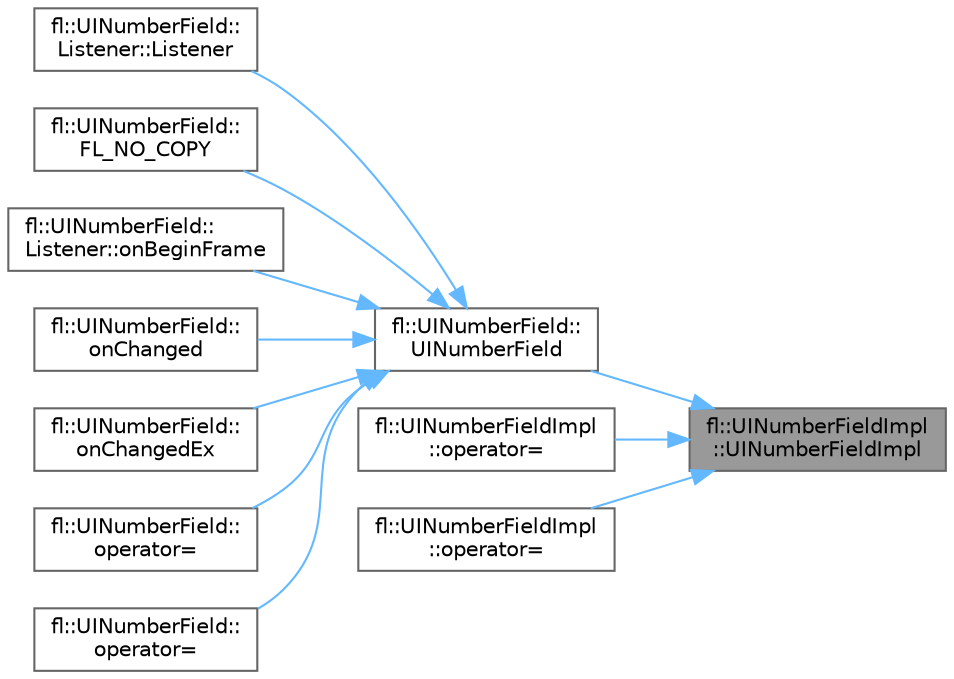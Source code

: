 digraph "fl::UINumberFieldImpl::UINumberFieldImpl"
{
 // INTERACTIVE_SVG=YES
 // LATEX_PDF_SIZE
  bgcolor="transparent";
  edge [fontname=Helvetica,fontsize=10,labelfontname=Helvetica,labelfontsize=10];
  node [fontname=Helvetica,fontsize=10,shape=box,height=0.2,width=0.4];
  rankdir="RL";
  Node1 [id="Node000001",label="fl::UINumberFieldImpl\l::UINumberFieldImpl",height=0.2,width=0.4,color="gray40", fillcolor="grey60", style="filled", fontcolor="black",tooltip=" "];
  Node1 -> Node2 [id="edge1_Node000001_Node000002",dir="back",color="steelblue1",style="solid",tooltip=" "];
  Node2 [id="Node000002",label="fl::UINumberField::\lUINumberField",height=0.2,width=0.4,color="grey40", fillcolor="white", style="filled",URL="$d9/d5f/classfl_1_1_u_i_number_field_aa9fd991cb3abb114bf6c578f92324d3f.html#aa9fd991cb3abb114bf6c578f92324d3f",tooltip=" "];
  Node2 -> Node3 [id="edge2_Node000002_Node000003",dir="back",color="steelblue1",style="solid",tooltip=" "];
  Node3 [id="Node000003",label="fl::UINumberField::\lListener::Listener",height=0.2,width=0.4,color="grey40", fillcolor="white", style="filled",URL="$d0/d0d/structfl_1_1_u_i_number_field_1_1_listener_a1ef13c1987d994b9fd9ffa84aaf67131.html#a1ef13c1987d994b9fd9ffa84aaf67131",tooltip=" "];
  Node2 -> Node4 [id="edge3_Node000002_Node000004",dir="back",color="steelblue1",style="solid",tooltip=" "];
  Node4 [id="Node000004",label="fl::UINumberField::\lFL_NO_COPY",height=0.2,width=0.4,color="grey40", fillcolor="white", style="filled",URL="$d9/d5f/classfl_1_1_u_i_number_field_a8b2b2a7941e507680b86d04401503c47.html#a8b2b2a7941e507680b86d04401503c47",tooltip=" "];
  Node2 -> Node5 [id="edge4_Node000002_Node000005",dir="back",color="steelblue1",style="solid",tooltip=" "];
  Node5 [id="Node000005",label="fl::UINumberField::\lListener::onBeginFrame",height=0.2,width=0.4,color="grey40", fillcolor="white", style="filled",URL="$d0/d0d/structfl_1_1_u_i_number_field_1_1_listener_ac84892420879dba883e61464959244ef.html#ac84892420879dba883e61464959244ef",tooltip=" "];
  Node2 -> Node6 [id="edge5_Node000002_Node000006",dir="back",color="steelblue1",style="solid",tooltip=" "];
  Node6 [id="Node000006",label="fl::UINumberField::\lonChanged",height=0.2,width=0.4,color="grey40", fillcolor="white", style="filled",URL="$d9/d5f/classfl_1_1_u_i_number_field_ac83311ffe52267bb19a1fe2e3b03789c.html#ac83311ffe52267bb19a1fe2e3b03789c",tooltip=" "];
  Node2 -> Node7 [id="edge6_Node000002_Node000007",dir="back",color="steelblue1",style="solid",tooltip=" "];
  Node7 [id="Node000007",label="fl::UINumberField::\lonChangedEx",height=0.2,width=0.4,color="grey40", fillcolor="white", style="filled",URL="$d9/d5f/classfl_1_1_u_i_number_field_af9e8ce759e1e2e0dddfb749f6b3fb104.html#af9e8ce759e1e2e0dddfb749f6b3fb104",tooltip=" "];
  Node2 -> Node8 [id="edge7_Node000002_Node000008",dir="back",color="steelblue1",style="solid",tooltip=" "];
  Node8 [id="Node000008",label="fl::UINumberField::\loperator=",height=0.2,width=0.4,color="grey40", fillcolor="white", style="filled",URL="$d9/d5f/classfl_1_1_u_i_number_field_a32921ba224a5a7687a1125d826358e74.html#a32921ba224a5a7687a1125d826358e74",tooltip=" "];
  Node2 -> Node9 [id="edge8_Node000002_Node000009",dir="back",color="steelblue1",style="solid",tooltip=" "];
  Node9 [id="Node000009",label="fl::UINumberField::\loperator=",height=0.2,width=0.4,color="grey40", fillcolor="white", style="filled",URL="$d9/d5f/classfl_1_1_u_i_number_field_a627eccbe042ab5195ff6a61a01e85952.html#a627eccbe042ab5195ff6a61a01e85952",tooltip=" "];
  Node1 -> Node10 [id="edge9_Node000001_Node000010",dir="back",color="steelblue1",style="solid",tooltip=" "];
  Node10 [id="Node000010",label="fl::UINumberFieldImpl\l::operator=",height=0.2,width=0.4,color="grey40", fillcolor="white", style="filled",URL="$dd/d62/classfl_1_1_u_i_number_field_impl_a5dab914f9202401a3a8e6141fc17fb49.html#a5dab914f9202401a3a8e6141fc17fb49",tooltip=" "];
  Node1 -> Node11 [id="edge10_Node000001_Node000011",dir="back",color="steelblue1",style="solid",tooltip=" "];
  Node11 [id="Node000011",label="fl::UINumberFieldImpl\l::operator=",height=0.2,width=0.4,color="grey40", fillcolor="white", style="filled",URL="$dd/d62/classfl_1_1_u_i_number_field_impl_a09dfc007e54b1df6a9b73186c2281fc8.html#a09dfc007e54b1df6a9b73186c2281fc8",tooltip=" "];
}
